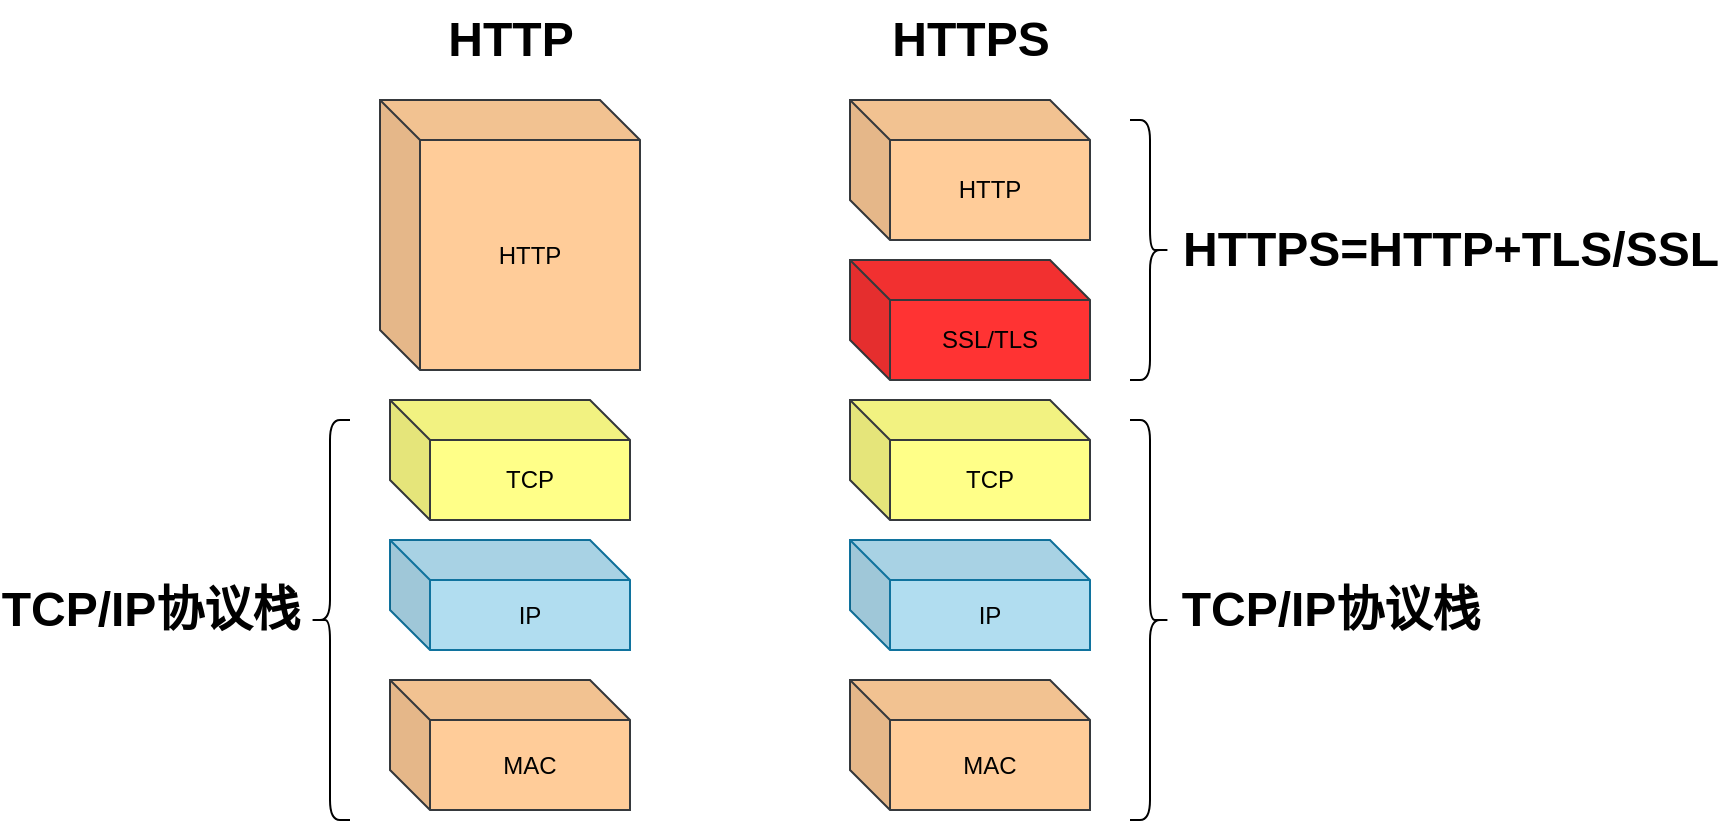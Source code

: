 <mxfile version="13.1.2" type="device"><diagram name="Page-1" id="822b0af5-4adb-64df-f703-e8dfc1f81529"><mxGraphModel dx="1893" dy="441" grid="1" gridSize="10" guides="1" tooltips="1" connect="1" arrows="1" fold="1" page="1" pageScale="1" pageWidth="1100" pageHeight="850" background="#ffffff" math="0" shadow="0"><root><mxCell id="0"/><mxCell id="1" parent="0"/><mxCell id="vgUNT9Nuotxuk6A-mZS9-1" value="TCP" style="shape=cube;whiteSpace=wrap;html=1;boundedLbl=1;backgroundOutline=1;darkOpacity=0.05;darkOpacity2=0.1;fillColor=#ffff88;strokeColor=#36393d;" vertex="1" parent="1"><mxGeometry x="190" y="220" width="120" height="60" as="geometry"/></mxCell><mxCell id="vgUNT9Nuotxuk6A-mZS9-2" value="IP" style="shape=cube;whiteSpace=wrap;html=1;boundedLbl=1;backgroundOutline=1;darkOpacity=0.05;darkOpacity2=0.1;fillColor=#b1ddf0;strokeColor=#10739e;" vertex="1" parent="1"><mxGeometry x="190" y="290" width="120" height="55" as="geometry"/></mxCell><mxCell id="vgUNT9Nuotxuk6A-mZS9-3" value="MAC" style="shape=cube;whiteSpace=wrap;html=1;boundedLbl=1;backgroundOutline=1;darkOpacity=0.05;darkOpacity2=0.1;fillColor=#ffcc99;strokeColor=#36393d;" vertex="1" parent="1"><mxGeometry x="190" y="360" width="120" height="65" as="geometry"/></mxCell><mxCell id="vgUNT9Nuotxuk6A-mZS9-4" value="HTTP" style="shape=cube;whiteSpace=wrap;html=1;boundedLbl=1;backgroundOutline=1;darkOpacity=0.05;darkOpacity2=0.1;fillColor=#ffcc99;strokeColor=#36393d;" vertex="1" parent="1"><mxGeometry x="185" y="70" width="130" height="135" as="geometry"/></mxCell><mxCell id="vgUNT9Nuotxuk6A-mZS9-5" value="" style="shape=curlyBracket;whiteSpace=wrap;html=1;rounded=1;" vertex="1" parent="1"><mxGeometry x="150" y="230" width="20" height="200" as="geometry"/></mxCell><mxCell id="vgUNT9Nuotxuk6A-mZS9-6" value="TCP/IP协议栈" style="text;strokeColor=none;fillColor=none;html=1;fontSize=24;fontStyle=1;verticalAlign=middle;align=center;" vertex="1" parent="1"><mxGeometry x="20" y="305" width="100" height="40" as="geometry"/></mxCell><mxCell id="vgUNT9Nuotxuk6A-mZS9-7" value="TCP" style="shape=cube;whiteSpace=wrap;html=1;boundedLbl=1;backgroundOutline=1;darkOpacity=0.05;darkOpacity2=0.1;fillColor=#ffff88;strokeColor=#36393d;" vertex="1" parent="1"><mxGeometry x="420" y="220" width="120" height="60" as="geometry"/></mxCell><mxCell id="vgUNT9Nuotxuk6A-mZS9-8" value="IP" style="shape=cube;whiteSpace=wrap;html=1;boundedLbl=1;backgroundOutline=1;darkOpacity=0.05;darkOpacity2=0.1;fillColor=#b1ddf0;strokeColor=#10739e;" vertex="1" parent="1"><mxGeometry x="420" y="290" width="120" height="55" as="geometry"/></mxCell><mxCell id="vgUNT9Nuotxuk6A-mZS9-9" value="MAC" style="shape=cube;whiteSpace=wrap;html=1;boundedLbl=1;backgroundOutline=1;darkOpacity=0.05;darkOpacity2=0.1;fillColor=#ffcc99;strokeColor=#36393d;" vertex="1" parent="1"><mxGeometry x="420" y="360" width="120" height="65" as="geometry"/></mxCell><mxCell id="vgUNT9Nuotxuk6A-mZS9-10" value="HTTP" style="shape=cube;whiteSpace=wrap;html=1;boundedLbl=1;backgroundOutline=1;darkOpacity=0.05;darkOpacity2=0.1;fillColor=#ffcc99;strokeColor=#36393d;" vertex="1" parent="1"><mxGeometry x="420" y="70" width="120" height="70" as="geometry"/></mxCell><mxCell id="vgUNT9Nuotxuk6A-mZS9-11" value="SSL/TLS" style="shape=cube;whiteSpace=wrap;html=1;boundedLbl=1;backgroundOutline=1;darkOpacity=0.05;darkOpacity2=0.1;fillColor=#FF3333;strokeColor=#36393d;" vertex="1" parent="1"><mxGeometry x="420" y="150" width="120" height="60" as="geometry"/></mxCell><mxCell id="vgUNT9Nuotxuk6A-mZS9-12" value="" style="shape=curlyBracket;whiteSpace=wrap;html=1;rounded=1;rotation=-180;" vertex="1" parent="1"><mxGeometry x="560" y="230" width="20" height="200" as="geometry"/></mxCell><mxCell id="vgUNT9Nuotxuk6A-mZS9-13" value="TCP/IP协议栈" style="text;strokeColor=none;fillColor=none;html=1;fontSize=24;fontStyle=1;verticalAlign=middle;align=center;" vertex="1" parent="1"><mxGeometry x="610" y="305" width="100" height="40" as="geometry"/></mxCell><mxCell id="vgUNT9Nuotxuk6A-mZS9-14" value="" style="shape=curlyBracket;whiteSpace=wrap;html=1;rounded=1;rotation=-180;" vertex="1" parent="1"><mxGeometry x="560" y="80" width="20" height="130" as="geometry"/></mxCell><mxCell id="vgUNT9Nuotxuk6A-mZS9-15" value="HTTPS=HTTP+TLS/SSL" style="text;strokeColor=none;fillColor=none;html=1;fontSize=24;fontStyle=1;verticalAlign=middle;align=center;" vertex="1" parent="1"><mxGeometry x="670" y="125" width="100" height="40" as="geometry"/></mxCell><mxCell id="vgUNT9Nuotxuk6A-mZS9-18" value="HTTP" style="text;strokeColor=none;fillColor=none;html=1;fontSize=24;fontStyle=1;verticalAlign=middle;align=center;" vertex="1" parent="1"><mxGeometry x="200" y="20" width="100" height="40" as="geometry"/></mxCell><mxCell id="vgUNT9Nuotxuk6A-mZS9-19" value="HTTPS" style="text;strokeColor=none;fillColor=none;html=1;fontSize=24;fontStyle=1;verticalAlign=middle;align=center;" vertex="1" parent="1"><mxGeometry x="430" y="20" width="100" height="40" as="geometry"/></mxCell></root></mxGraphModel></diagram></mxfile>